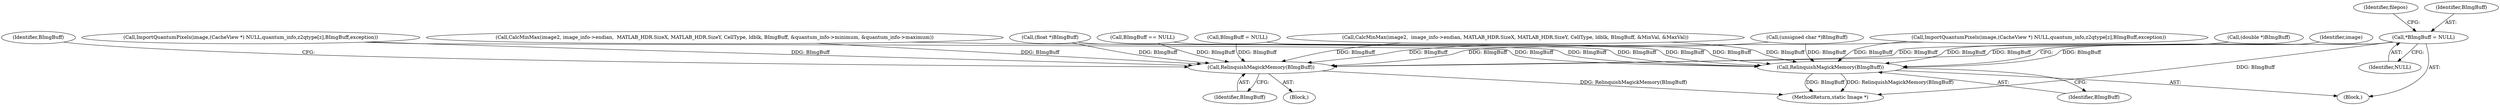 digraph "0_ImageMagick_b173a352397877775c51c9a0e9d59eb6ce24c455@pointer" {
"1000175" [label="(Call,*BImgBuff = NULL)"];
"1001599" [label="(Call,RelinquishMagickMemory(BImgBuff))"];
"1001660" [label="(Call,RelinquishMagickMemory(BImgBuff))"];
"1001660" [label="(Call,RelinquishMagickMemory(BImgBuff))"];
"1001399" [label="(Call,(double *)BImgBuff)"];
"1001661" [label="(Identifier,BImgBuff)"];
"1001601" [label="(Call,BImgBuff = NULL)"];
"1001065" [label="(Call,BImgBuff == NULL)"];
"1001600" [label="(Identifier,BImgBuff)"];
"1001225" [label="(Call,ImportQuantumPixels(image,(CacheView *) NULL,quantum_info,z2qtype[z],BImgBuff,exception))"];
"1001599" [label="(Call,RelinquishMagickMemory(BImgBuff))"];
"1000177" [label="(Identifier,NULL)"];
"1000188" [label="(Identifier,filepos)"];
"1001178" [label="(Call,(unsigned char *)BImgBuff)"];
"1001086" [label="(Call,CalcMinMax(image2, image_info->endian,  MATLAB_HDR.SizeX, MATLAB_HDR.SizeY, CellType, ldblk, BImgBuff, &quantum_info->minimum, &quantum_info->maximum))"];
"1000175" [label="(Call,*BImgBuff = NULL)"];
"1000382" [label="(Block,)"];
"1001356" [label="(Call,CalcMinMax(image2,  image_info->endian, MATLAB_HDR.SizeX, MATLAB_HDR.SizeY, CellType, ldblk, BImgBuff, &MinVal, &MaxVal))"];
"1000176" [label="(Identifier,BImgBuff)"];
"1001602" [label="(Identifier,BImgBuff)"];
"1000158" [label="(Block,)"];
"1001785" [label="(MethodReturn,static Image *)"];
"1001261" [label="(Call,ImportQuantumPixels(image,(CacheView *) NULL,quantum_info,z2qtype[z],BImgBuff,exception))"];
"1001663" [label="(Identifier,image)"];
"1001431" [label="(Call,(float *)BImgBuff)"];
"1000175" -> "1000158"  [label="AST: "];
"1000175" -> "1000177"  [label="CFG: "];
"1000176" -> "1000175"  [label="AST: "];
"1000177" -> "1000175"  [label="AST: "];
"1000188" -> "1000175"  [label="CFG: "];
"1000175" -> "1001785"  [label="DDG: BImgBuff"];
"1000175" -> "1001599"  [label="DDG: BImgBuff"];
"1000175" -> "1001660"  [label="DDG: BImgBuff"];
"1001599" -> "1000382"  [label="AST: "];
"1001599" -> "1001600"  [label="CFG: "];
"1001600" -> "1001599"  [label="AST: "];
"1001602" -> "1001599"  [label="CFG: "];
"1001599" -> "1001785"  [label="DDG: RelinquishMagickMemory(BImgBuff)"];
"1001431" -> "1001599"  [label="DDG: BImgBuff"];
"1001065" -> "1001599"  [label="DDG: BImgBuff"];
"1001261" -> "1001599"  [label="DDG: BImgBuff"];
"1001178" -> "1001599"  [label="DDG: BImgBuff"];
"1001399" -> "1001599"  [label="DDG: BImgBuff"];
"1001086" -> "1001599"  [label="DDG: BImgBuff"];
"1001601" -> "1001599"  [label="DDG: BImgBuff"];
"1001225" -> "1001599"  [label="DDG: BImgBuff"];
"1001356" -> "1001599"  [label="DDG: BImgBuff"];
"1001660" -> "1000158"  [label="AST: "];
"1001660" -> "1001661"  [label="CFG: "];
"1001661" -> "1001660"  [label="AST: "];
"1001663" -> "1001660"  [label="CFG: "];
"1001660" -> "1001785"  [label="DDG: RelinquishMagickMemory(BImgBuff)"];
"1001660" -> "1001785"  [label="DDG: BImgBuff"];
"1001431" -> "1001660"  [label="DDG: BImgBuff"];
"1001065" -> "1001660"  [label="DDG: BImgBuff"];
"1001261" -> "1001660"  [label="DDG: BImgBuff"];
"1001178" -> "1001660"  [label="DDG: BImgBuff"];
"1001399" -> "1001660"  [label="DDG: BImgBuff"];
"1001086" -> "1001660"  [label="DDG: BImgBuff"];
"1001601" -> "1001660"  [label="DDG: BImgBuff"];
"1001225" -> "1001660"  [label="DDG: BImgBuff"];
"1001356" -> "1001660"  [label="DDG: BImgBuff"];
}
